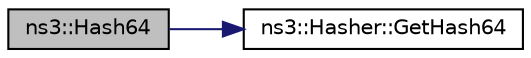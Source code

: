 digraph "ns3::Hash64"
{
 // LATEX_PDF_SIZE
  edge [fontname="Helvetica",fontsize="10",labelfontname="Helvetica",labelfontsize="10"];
  node [fontname="Helvetica",fontsize="10",shape=record];
  rankdir="LR";
  Node1 [label="ns3::Hash64",height=0.2,width=0.4,color="black", fillcolor="grey75", style="filled", fontcolor="black",tooltip="Compute 64-bit hash of a byte buffer, using the default hash function."];
  Node1 -> Node2 [color="midnightblue",fontsize="10",style="solid",fontname="Helvetica"];
  Node2 [label="ns3::Hasher::GetHash64",height=0.2,width=0.4,color="black", fillcolor="white", style="filled",URL="$classns3_1_1_hasher.html#a45f2b962235b67a23f34bce8d4752327",tooltip="Compute 64-bit hash of a byte buffer."];
}
